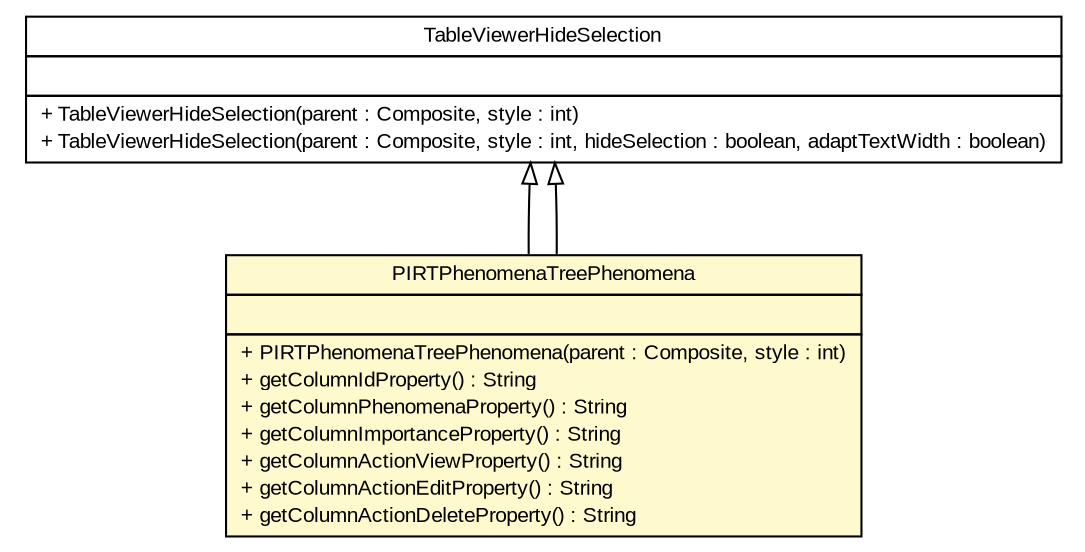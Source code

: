 #!/usr/local/bin/dot
#
# Class diagram 
# Generated by UMLGraph version R5_6-24-gf6e263 (http://www.umlgraph.org/)
#

digraph G {
	edge [fontname="arial",fontsize=10,labelfontname="arial",labelfontsize=10];
	node [fontname="arial",fontsize=10,shape=plaintext];
	nodesep=0.25;
	ranksep=0.5;
	// gov.sandia.cf.parts.viewer.PIRTPhenomenaTreePhenomena
	c333410 [label=<<table title="gov.sandia.cf.parts.viewer.PIRTPhenomenaTreePhenomena" border="0" cellborder="1" cellspacing="0" cellpadding="2" port="p" bgcolor="lemonChiffon" href="./PIRTPhenomenaTreePhenomena.html">
		<tr><td><table border="0" cellspacing="0" cellpadding="1">
<tr><td align="center" balign="center"> PIRTPhenomenaTreePhenomena </td></tr>
		</table></td></tr>
		<tr><td><table border="0" cellspacing="0" cellpadding="1">
<tr><td align="left" balign="left">  </td></tr>
		</table></td></tr>
		<tr><td><table border="0" cellspacing="0" cellpadding="1">
<tr><td align="left" balign="left"> + PIRTPhenomenaTreePhenomena(parent : Composite, style : int) </td></tr>
<tr><td align="left" balign="left"> + getColumnIdProperty() : String </td></tr>
<tr><td align="left" balign="left"> + getColumnPhenomenaProperty() : String </td></tr>
<tr><td align="left" balign="left"> + getColumnImportanceProperty() : String </td></tr>
<tr><td align="left" balign="left"> + getColumnActionViewProperty() : String </td></tr>
<tr><td align="left" balign="left"> + getColumnActionEditProperty() : String </td></tr>
<tr><td align="left" balign="left"> + getColumnActionDeleteProperty() : String </td></tr>
		</table></td></tr>
		</table>>, URL="./PIRTPhenomenaTreePhenomena.html", fontname="arial", fontcolor="black", fontsize=10.0];
	// gov.sandia.cf.parts.viewer.TableViewerHideSelection
	c333415 [label=<<table title="gov.sandia.cf.parts.viewer.TableViewerHideSelection" border="0" cellborder="1" cellspacing="0" cellpadding="2" port="p" href="./TableViewerHideSelection.html">
		<tr><td><table border="0" cellspacing="0" cellpadding="1">
<tr><td align="center" balign="center"> TableViewerHideSelection </td></tr>
		</table></td></tr>
		<tr><td><table border="0" cellspacing="0" cellpadding="1">
<tr><td align="left" balign="left">  </td></tr>
		</table></td></tr>
		<tr><td><table border="0" cellspacing="0" cellpadding="1">
<tr><td align="left" balign="left"> + TableViewerHideSelection(parent : Composite, style : int) </td></tr>
<tr><td align="left" balign="left"> + TableViewerHideSelection(parent : Composite, style : int, hideSelection : boolean, adaptTextWidth : boolean) </td></tr>
		</table></td></tr>
		</table>>, URL="./TableViewerHideSelection.html", fontname="arial", fontcolor="black", fontsize=10.0];
	//gov.sandia.cf.parts.viewer.PIRTPhenomenaTreePhenomena extends gov.sandia.cf.parts.viewer.TableViewerHideSelection
	c333415:p -> c333410:p [dir=back,arrowtail=empty];
	//gov.sandia.cf.parts.viewer.PIRTPhenomenaTreePhenomena extends gov.sandia.cf.parts.viewer.TableViewerHideSelection
	c333415:p -> c333410:p [dir=back,arrowtail=empty];
}

